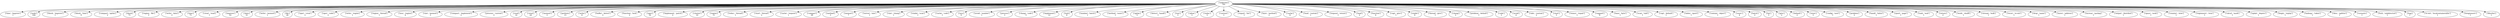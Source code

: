strict digraph  {
	"['unknown']
791" -> "['time', 'improve']
1";
	"['unknown']
791" -> "['node']
184";
	"['unknown']
791" -> "['block', 'improve']
1";
	"['unknown']
791" -> "['block', 'time']
9";
	"['unknown']
791" -> "['compact', 'optim']
2";
	"['unknown']
791" -> "['block']
71";
	"['unknown']
791" -> "['region', 'file']
3";
	"['unknown']
791" -> "['write', 'data']
2";
	"['unknown']
791" -> "['time']
71";
	"['unknown']
791" -> "['creat', 'read']
1";
	"['unknown']
791" -> "['improve']
61";
	"['unknown']
791" -> "['data']
31";
	"['unknown']
791" -> "['write', 'memori']
1";
	"['unknown']
791" -> "['file']
28";
	"['unknown']
791" -> "['oper', 'creat']
2";
	"['unknown']
791" -> "['oper', 'code']
2";
	"['unknown']
791" -> "['write', 'region']
1";
	"['unknown']
791" -> "['region', 'thread']
1";
	"['unknown']
791" -> "['issu', 'region']
4";
	"['unknown']
791" -> "['size', 'memori']
3";
	"['unknown']
791" -> "['compact', 'implement']
2";
	"['unknown']
791" -> "['process', 'current']
2";
	"['unknown']
791" -> "['read']
14";
	"['unknown']
791" -> "['creat']
24";
	"['unknown']
791" -> "['memori']
3";
	"['unknown']
791" -> "['perform']
15";
	"['unknown']
791" -> "['write']
8";
	"['unknown']
791" -> "['buffer', 'detect']
2";
	"['unknown']
791" -> "['function', 'lock']
2";
	"['unknown']
791" -> "['oper']
16";
	"['unknown']
791" -> "['implement', 'patch']
2";
	"['unknown']
791" -> "['cluster']
10";
	"['unknown']
791" -> "['region']
11";
	"['unknown']
791" -> "['reduc', 'thread']
1";
	"['unknown']
791" -> "['start', 'thread']
2";
	"['unknown']
791" -> "['cache', 'request']
1";
	"['unknown']
791" -> "['compact']
26";
	"['unknown']
791" -> "['method']
3";
	"['unknown']
791" -> "['memori']
7";
	"['unknown']
791" -> "['server', 'size']
1";
	"['unknown']
791" -> "['size', 'chang']
1";
	"['unknown']
791" -> "['stable', 'scan']
1";
	"['unknown']
791" -> "['cache', 'code']
1";
	"['unknown']
791" -> "['issu']
9";
	"['unknown']
791" -> "['avoid', 'number']
1";
	"['unknown']
791" -> "['process']
3";
	"['unknown']
791" -> "['chang', 'code']
3";
	"['unknown']
791" -> "['implement']
12";
	"['unknown']
791" -> "['lock']
8";
	"['unknown']
791" -> "['number', 'batch']
1";
	"['unknown']
791" -> "['method', 'sourc']
1";
	"['unknown']
791" -> "['optim']
5";
	"['unknown']
791" -> "['detect', 'handl']
1";
	"['unknown']
791" -> "['test']
3";
	"['unknown']
791" -> "['allow']
3";
	"['unknown']
791" -> "['reduc']
5";
	"['unknown']
791" -> "['current']
3";
	"['unknown']
791" -> "['report', 'list']
1";
	"['unknown']
791" -> "['byte', 'method']
2";
	"['unknown']
791" -> "['cache']
6";
	"['unknown']
791" -> "['lead', 'custom']
1";
	"['unknown']
791" -> "['request', 'return']
1";
	"['unknown']
791" -> "['load']
2";
	"['unknown']
791" -> "['function']
6";
	"['unknown']
791" -> "['copi', 'give']
1";
	"['unknown']
791" -> "['stable']
6";
	"['unknown']
791" -> "['thread', 'give']
1";
	"['unknown']
791" -> "['chang']
2";
	"['unknown']
791" -> "['problem', 'default']
1";
	"['unknown']
791" -> "['code']
3";
	"['unknown']
791" -> "['avoid']
4";
	"['unknown']
791" -> "['side', 'custom']
2";
	"['unknown']
791" -> "['start']
3";
	"['unknown']
791" -> "['remov', 'repair']
1";
	"['unknown']
791" -> "['support']
6";
	"['unknown']
791" -> "['base', 'byte']
1";
	"['unknown']
791" -> "['scan', 'tabl']
1";
	"['unknown']
791" -> "['copi', 'default']
1";
	"['unknown']
791" -> "['index', 'queri']
1";
	"['unknown']
791" -> "['contain', 'object']
1";
	"['unknown']
791" -> "['sourc']
4";
	"['unknown']
791" -> "['batch']
2";
	"['unknown']
791" -> "['list']
3";
	"['unknown']
791" -> "['give']
2";
	"['unknown']
791" -> "['default']
2";
	"['unknown']
791" -> "['store']
3";
	"['unknown']
791" -> "['config', 'user']
1";
	"['unknown']
791" -> "['problem']
2";
	"['unknown']
791" -> "['handl', 'failur']
1";
	"['unknown']
791" -> "['queri', 'page']
1";
	"['unknown']
791" -> "['task', 'wait']
1";
	"['unknown']
791" -> "['return']
2";
	"['unknown']
791" -> "['work', 'shuffl']
1";
	"['unknown']
791" -> "['stream', 'bulk']
1";
	"['unknown']
791" -> "['recov', 're-wir']
1";
	"['unknown']
791" -> "['drop', 'name']
1";
	"['unknown']
791" -> "['move', 'address']
1";
	"['unknown']
791" -> "['increas', 'packag']
1";
	"['unknown']
791" -> "['output', 'distribut']
1";
	"['unknown']
791" -> "['space', 'seek']
1";
	"['unknown']
791" -> "['counter', 'slow']
1";
	"['unknown']
791" -> "['regionserv', 'reus']
1";
	"['unknown']
791" -> "['calcul', 'mark']
1";
	"['unknown']
791" -> "['updat', 'deprec']
1";
	"['unknown']
791" -> "['begin', 'replay']
1";
	"['unknown']
791" -> "['hadoop-', 'token']
1";
	"['unknown']
791" -> "['idea', 'splitter']
1";
	"['unknown']
791" -> "['scenario']
1";
	"['unknown']
791" -> "['fsck', 'subdirectori']
1";
	"['unknown']
791" -> "['bug']
1";
	"['unknown']
791" -> "['re-wir', 'localcontaineralloc']
1";
	"['unknown']
791" -> "['hregionserv']
1";
	"['unknown']
791" -> "['filterlist']
1";
}
